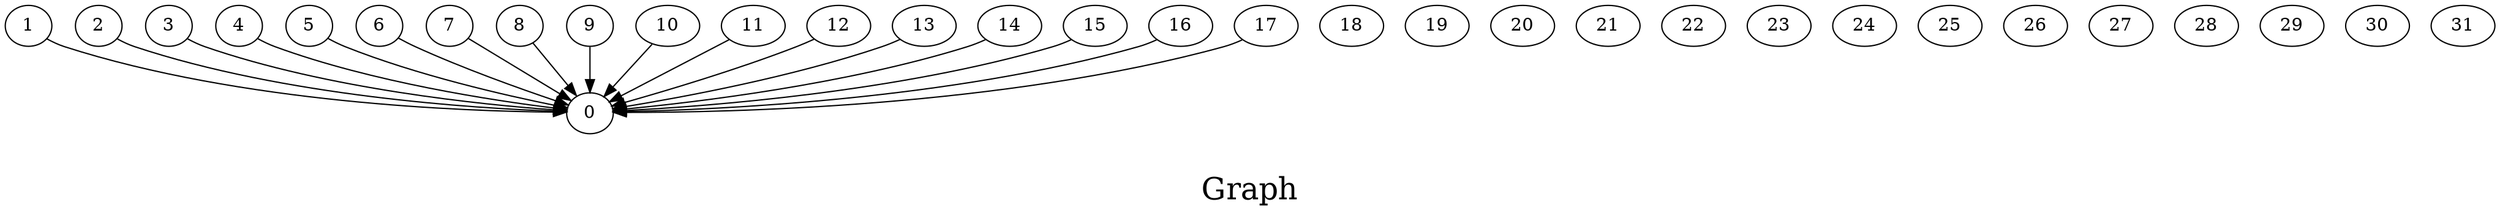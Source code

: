 /*****
Graph
*****/

digraph G {
  graph [splines=true overlap=false]
  node  [shape=ellipse, width=0.3, height=0.3]
  0 [label="0"];
  1 [label="1"];
  2 [label="2"];
  3 [label="3"];
  4 [label="4"];
  5 [label="5"];
  6 [label="6"];
  7 [label="7"];
  8 [label="8"];
  9 [label="9"];
  10 [label="10"];
  11 [label="11"];
  12 [label="12"];
  13 [label="13"];
  14 [label="14"];
  15 [label="15"];
  16 [label="16"];
  17 [label="17"];
  18 [label="18"];
  19 [label="19"];
  20 [label="20"];
  21 [label="21"];
  22 [label="22"];
  23 [label="23"];
  24 [label="24"];
  25 [label="25"];
  26 [label="26"];
  27 [label="27"];
  28 [label="28"];
  29 [label="29"];
  30 [label="30"];
  31 [label="31"];
  1 -> 0;
  2 -> 0;
  3 -> 0;
  4 -> 0;
  5 -> 0;
  6 -> 0;
  7 -> 0;
  8 -> 0;
  9 -> 0;
  10 -> 0;
  11 -> 0;
  12 -> 0;
  13 -> 0;
  14 -> 0;
  15 -> 0;
  16 -> 0;
  17 -> 0;
  label = "\nGraph\n";  fontsize=24;
}
